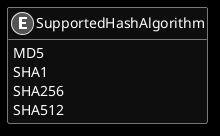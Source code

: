 ﻿@startuml
skinparam monochrome reverse
hide empty members

enum SupportedHashAlgorithm {
    MD5
    SHA1
    SHA256
    SHA512
}

@enduml
